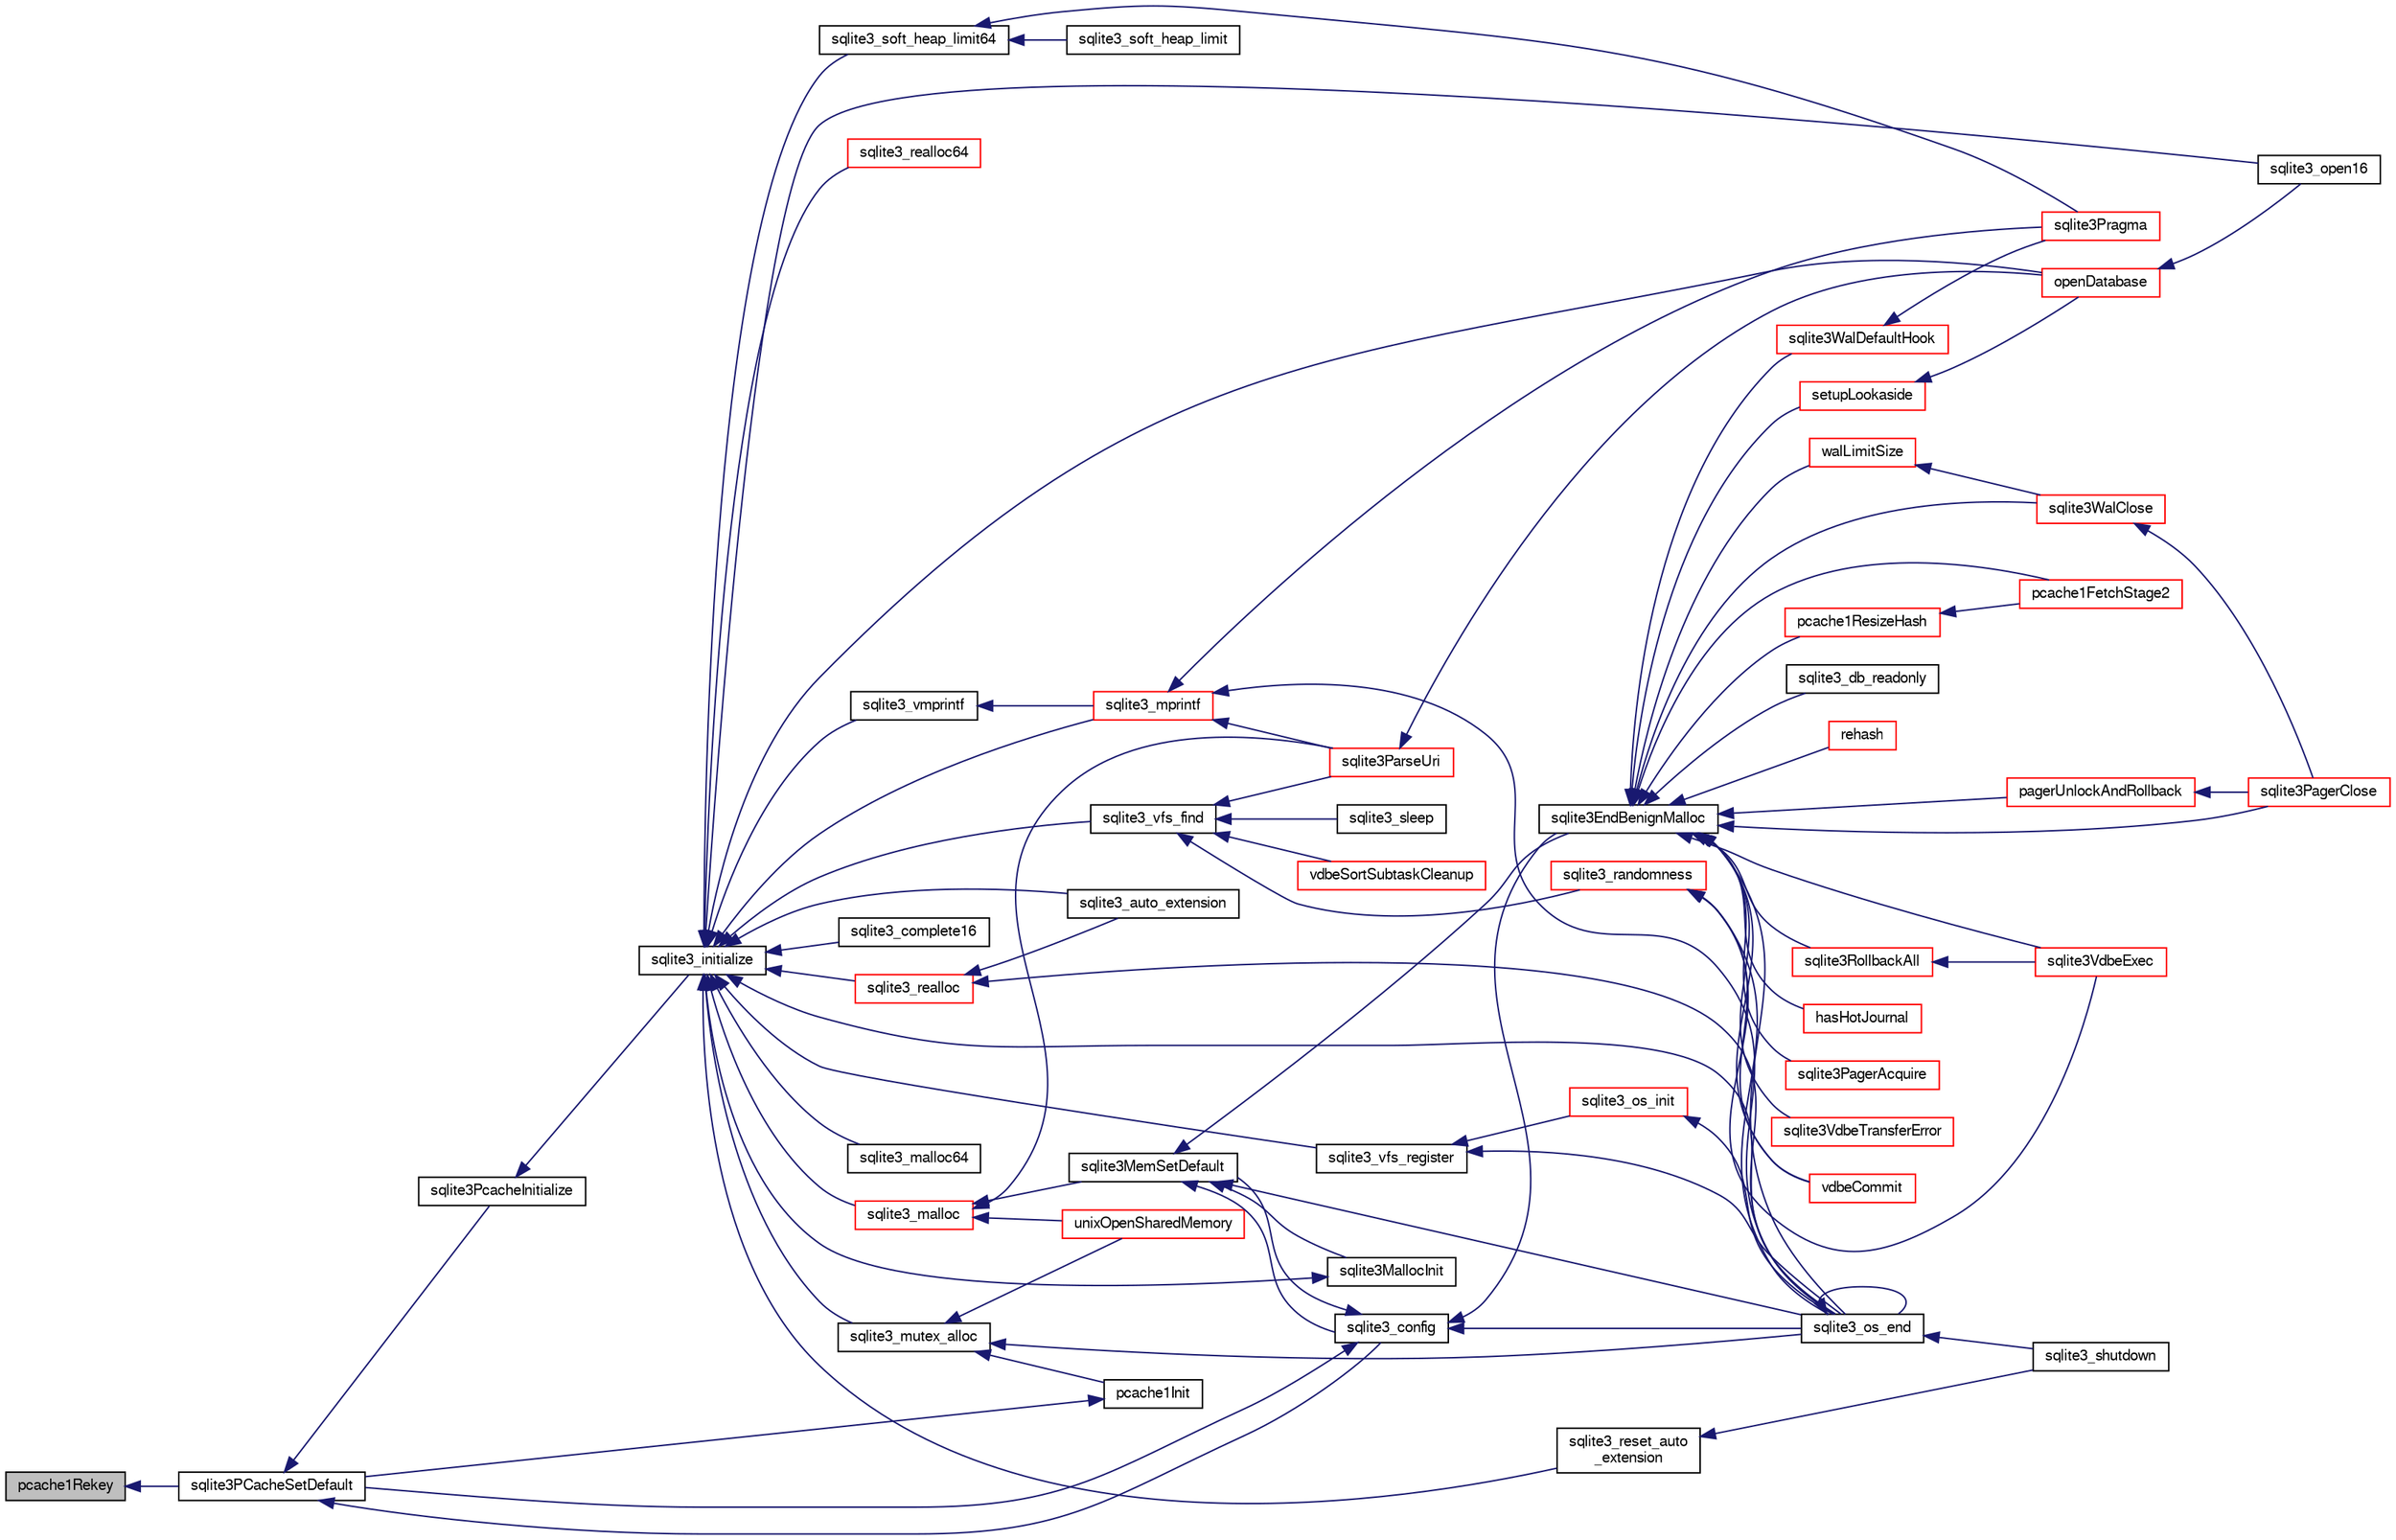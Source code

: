digraph "pcache1Rekey"
{
  edge [fontname="FreeSans",fontsize="10",labelfontname="FreeSans",labelfontsize="10"];
  node [fontname="FreeSans",fontsize="10",shape=record];
  rankdir="LR";
  Node229192 [label="pcache1Rekey",height=0.2,width=0.4,color="black", fillcolor="grey75", style="filled", fontcolor="black"];
  Node229192 -> Node229193 [dir="back",color="midnightblue",fontsize="10",style="solid",fontname="FreeSans"];
  Node229193 [label="sqlite3PCacheSetDefault",height=0.2,width=0.4,color="black", fillcolor="white", style="filled",URL="$sqlite3_8c.html#a91974afe7709a742451438556ee0c70c"];
  Node229193 -> Node229194 [dir="back",color="midnightblue",fontsize="10",style="solid",fontname="FreeSans"];
  Node229194 [label="sqlite3PcacheInitialize",height=0.2,width=0.4,color="black", fillcolor="white", style="filled",URL="$sqlite3_8c.html#a2902c61ddc88bea002c4d69fe4052b1f"];
  Node229194 -> Node229195 [dir="back",color="midnightblue",fontsize="10",style="solid",fontname="FreeSans"];
  Node229195 [label="sqlite3_initialize",height=0.2,width=0.4,color="black", fillcolor="white", style="filled",URL="$sqlite3_8h.html#ab0c0ee2d5d4cf8b28e9572296a8861df"];
  Node229195 -> Node229196 [dir="back",color="midnightblue",fontsize="10",style="solid",fontname="FreeSans"];
  Node229196 [label="sqlite3_vfs_find",height=0.2,width=0.4,color="black", fillcolor="white", style="filled",URL="$sqlite3_8h.html#ac201a26de3dfa1d6deb8069eb8d95627"];
  Node229196 -> Node229197 [dir="back",color="midnightblue",fontsize="10",style="solid",fontname="FreeSans"];
  Node229197 [label="sqlite3_randomness",height=0.2,width=0.4,color="red", fillcolor="white", style="filled",URL="$sqlite3_8h.html#aa452ad88657d4606e137b09c4e9315c7"];
  Node229197 -> Node229202 [dir="back",color="midnightblue",fontsize="10",style="solid",fontname="FreeSans"];
  Node229202 [label="sqlite3_os_end",height=0.2,width=0.4,color="black", fillcolor="white", style="filled",URL="$sqlite3_8h.html#a2288c95881ecca13d994e42b6a958906"];
  Node229202 -> Node229202 [dir="back",color="midnightblue",fontsize="10",style="solid",fontname="FreeSans"];
  Node229202 -> Node229203 [dir="back",color="midnightblue",fontsize="10",style="solid",fontname="FreeSans"];
  Node229203 [label="sqlite3_shutdown",height=0.2,width=0.4,color="black", fillcolor="white", style="filled",URL="$sqlite3_8h.html#aeaf9947fe863ba3d3aca061475e3af2e"];
  Node229197 -> Node229480 [dir="back",color="midnightblue",fontsize="10",style="solid",fontname="FreeSans"];
  Node229480 [label="vdbeCommit",height=0.2,width=0.4,color="red", fillcolor="white", style="filled",URL="$sqlite3_8c.html#a5d7f1e0625451b987728f600cfe1b92d"];
  Node229197 -> Node229211 [dir="back",color="midnightblue",fontsize="10",style="solid",fontname="FreeSans"];
  Node229211 [label="sqlite3VdbeExec",height=0.2,width=0.4,color="red", fillcolor="white", style="filled",URL="$sqlite3_8c.html#a8ce40a614bdc56719c4d642b1e4dfb21"];
  Node229196 -> Node229601 [dir="back",color="midnightblue",fontsize="10",style="solid",fontname="FreeSans"];
  Node229601 [label="vdbeSortSubtaskCleanup",height=0.2,width=0.4,color="red", fillcolor="white", style="filled",URL="$sqlite3_8c.html#abc8ce4c3ef58cc10f5b27642aab32b30"];
  Node229196 -> Node229604 [dir="back",color="midnightblue",fontsize="10",style="solid",fontname="FreeSans"];
  Node229604 [label="sqlite3ParseUri",height=0.2,width=0.4,color="red", fillcolor="white", style="filled",URL="$sqlite3_8c.html#aaa912f29a67460d8b2186c97056e8767"];
  Node229604 -> Node229446 [dir="back",color="midnightblue",fontsize="10",style="solid",fontname="FreeSans"];
  Node229446 [label="openDatabase",height=0.2,width=0.4,color="red", fillcolor="white", style="filled",URL="$sqlite3_8c.html#a6a9c3bc3a64234e863413f41db473758"];
  Node229446 -> Node229449 [dir="back",color="midnightblue",fontsize="10",style="solid",fontname="FreeSans"];
  Node229449 [label="sqlite3_open16",height=0.2,width=0.4,color="black", fillcolor="white", style="filled",URL="$sqlite3_8h.html#adbc401bb96713f32e553db32f6f3ca33"];
  Node229196 -> Node229605 [dir="back",color="midnightblue",fontsize="10",style="solid",fontname="FreeSans"];
  Node229605 [label="sqlite3_sleep",height=0.2,width=0.4,color="black", fillcolor="white", style="filled",URL="$sqlite3_8h.html#ad0c133ddbbecb6433f3c6ebef8966efa"];
  Node229195 -> Node229606 [dir="back",color="midnightblue",fontsize="10",style="solid",fontname="FreeSans"];
  Node229606 [label="sqlite3_vfs_register",height=0.2,width=0.4,color="black", fillcolor="white", style="filled",URL="$sqlite3_8h.html#a7184b289ccd4c4c7200589137d88c4ae"];
  Node229606 -> Node229607 [dir="back",color="midnightblue",fontsize="10",style="solid",fontname="FreeSans"];
  Node229607 [label="sqlite3_os_init",height=0.2,width=0.4,color="red", fillcolor="white", style="filled",URL="$sqlite3_8h.html#acebc2290d00a32d3afe2361f2979038b"];
  Node229607 -> Node229202 [dir="back",color="midnightblue",fontsize="10",style="solid",fontname="FreeSans"];
  Node229606 -> Node229202 [dir="back",color="midnightblue",fontsize="10",style="solid",fontname="FreeSans"];
  Node229195 -> Node229609 [dir="back",color="midnightblue",fontsize="10",style="solid",fontname="FreeSans"];
  Node229609 [label="sqlite3_mutex_alloc",height=0.2,width=0.4,color="black", fillcolor="white", style="filled",URL="$sqlite3_8h.html#aa3f89418cd18e99596435c958b29b650"];
  Node229609 -> Node229610 [dir="back",color="midnightblue",fontsize="10",style="solid",fontname="FreeSans"];
  Node229610 [label="unixOpenSharedMemory",height=0.2,width=0.4,color="red", fillcolor="white", style="filled",URL="$sqlite3_8c.html#a30775afa2e08ca6ddc7853326afed7c7"];
  Node229609 -> Node229202 [dir="back",color="midnightblue",fontsize="10",style="solid",fontname="FreeSans"];
  Node229609 -> Node229612 [dir="back",color="midnightblue",fontsize="10",style="solid",fontname="FreeSans"];
  Node229612 [label="pcache1Init",height=0.2,width=0.4,color="black", fillcolor="white", style="filled",URL="$sqlite3_8c.html#a05e9c1daf3dd812db1d769b69b20e069"];
  Node229612 -> Node229193 [dir="back",color="midnightblue",fontsize="10",style="solid",fontname="FreeSans"];
  Node229195 -> Node229613 [dir="back",color="midnightblue",fontsize="10",style="solid",fontname="FreeSans"];
  Node229613 [label="sqlite3_soft_heap_limit64",height=0.2,width=0.4,color="black", fillcolor="white", style="filled",URL="$sqlite3_8h.html#ab37b3a4d1652e3acb2c43d1252e6b852"];
  Node229613 -> Node229614 [dir="back",color="midnightblue",fontsize="10",style="solid",fontname="FreeSans"];
  Node229614 [label="sqlite3_soft_heap_limit",height=0.2,width=0.4,color="black", fillcolor="white", style="filled",URL="$sqlite3_8h.html#a18c3472581de3072201723e798524fdc"];
  Node229613 -> Node229289 [dir="back",color="midnightblue",fontsize="10",style="solid",fontname="FreeSans"];
  Node229289 [label="sqlite3Pragma",height=0.2,width=0.4,color="red", fillcolor="white", style="filled",URL="$sqlite3_8c.html#a111391370f58f8e6a6eca51fd34d62ed"];
  Node229195 -> Node229615 [dir="back",color="midnightblue",fontsize="10",style="solid",fontname="FreeSans"];
  Node229615 [label="sqlite3_malloc",height=0.2,width=0.4,color="red", fillcolor="white", style="filled",URL="$sqlite3_8h.html#a510e31845345737f17d86ce0b2328356"];
  Node229615 -> Node229616 [dir="back",color="midnightblue",fontsize="10",style="solid",fontname="FreeSans"];
  Node229616 [label="sqlite3MemSetDefault",height=0.2,width=0.4,color="black", fillcolor="white", style="filled",URL="$sqlite3_8c.html#a162fbfd727e92c5f8f72625b5ff62549"];
  Node229616 -> Node229617 [dir="back",color="midnightblue",fontsize="10",style="solid",fontname="FreeSans"];
  Node229617 [label="sqlite3EndBenignMalloc",height=0.2,width=0.4,color="black", fillcolor="white", style="filled",URL="$sqlite3_8c.html#a4582127cc64d483dc66c7acf9d8d8fbb"];
  Node229617 -> Node229618 [dir="back",color="midnightblue",fontsize="10",style="solid",fontname="FreeSans"];
  Node229618 [label="rehash",height=0.2,width=0.4,color="red", fillcolor="white", style="filled",URL="$sqlite3_8c.html#a4851529638f6c7af16239ee6e2dcc628"];
  Node229617 -> Node229202 [dir="back",color="midnightblue",fontsize="10",style="solid",fontname="FreeSans"];
  Node229617 -> Node229667 [dir="back",color="midnightblue",fontsize="10",style="solid",fontname="FreeSans"];
  Node229667 [label="pcache1ResizeHash",height=0.2,width=0.4,color="red", fillcolor="white", style="filled",URL="$sqlite3_8c.html#a7795922581c79a689c6e954dad69c037"];
  Node229667 -> Node229669 [dir="back",color="midnightblue",fontsize="10",style="solid",fontname="FreeSans"];
  Node229669 [label="pcache1FetchStage2",height=0.2,width=0.4,color="red", fillcolor="white", style="filled",URL="$sqlite3_8c.html#a30a4ee80ec88f9eb4ade1424d99585b5"];
  Node229617 -> Node229669 [dir="back",color="midnightblue",fontsize="10",style="solid",fontname="FreeSans"];
  Node229617 -> Node229551 [dir="back",color="midnightblue",fontsize="10",style="solid",fontname="FreeSans"];
  Node229551 [label="pagerUnlockAndRollback",height=0.2,width=0.4,color="red", fillcolor="white", style="filled",URL="$sqlite3_8c.html#a02d96b7bf62c3b13ba905d168914518c"];
  Node229551 -> Node229552 [dir="back",color="midnightblue",fontsize="10",style="solid",fontname="FreeSans"];
  Node229552 [label="sqlite3PagerClose",height=0.2,width=0.4,color="red", fillcolor="white", style="filled",URL="$sqlite3_8c.html#af94b1f96b60689fd09422cce2c85f53f"];
  Node229617 -> Node229552 [dir="back",color="midnightblue",fontsize="10",style="solid",fontname="FreeSans"];
  Node229617 -> Node229671 [dir="back",color="midnightblue",fontsize="10",style="solid",fontname="FreeSans"];
  Node229671 [label="hasHotJournal",height=0.2,width=0.4,color="red", fillcolor="white", style="filled",URL="$sqlite3_8c.html#a875dc699b7a0e8ab6ba19170e5096d5e"];
  Node229617 -> Node229554 [dir="back",color="midnightblue",fontsize="10",style="solid",fontname="FreeSans"];
  Node229554 [label="sqlite3PagerAcquire",height=0.2,width=0.4,color="red", fillcolor="white", style="filled",URL="$sqlite3_8c.html#a22a53daafd2bd778cda390312651f994"];
  Node229617 -> Node229672 [dir="back",color="midnightblue",fontsize="10",style="solid",fontname="FreeSans"];
  Node229672 [label="walLimitSize",height=0.2,width=0.4,color="red", fillcolor="white", style="filled",URL="$sqlite3_8c.html#a7d814227c8fb4a3441c42e9f2fdade3b"];
  Node229672 -> Node229673 [dir="back",color="midnightblue",fontsize="10",style="solid",fontname="FreeSans"];
  Node229673 [label="sqlite3WalClose",height=0.2,width=0.4,color="red", fillcolor="white", style="filled",URL="$sqlite3_8c.html#abfd7d36ec6ea41ecb2717dd4c6b0571e"];
  Node229673 -> Node229552 [dir="back",color="midnightblue",fontsize="10",style="solid",fontname="FreeSans"];
  Node229617 -> Node229673 [dir="back",color="midnightblue",fontsize="10",style="solid",fontname="FreeSans"];
  Node229617 -> Node229480 [dir="back",color="midnightblue",fontsize="10",style="solid",fontname="FreeSans"];
  Node229617 -> Node229675 [dir="back",color="midnightblue",fontsize="10",style="solid",fontname="FreeSans"];
  Node229675 [label="sqlite3VdbeTransferError",height=0.2,width=0.4,color="red", fillcolor="white", style="filled",URL="$sqlite3_8c.html#aaf4a567b51602bb6d7bb150e6c72de69"];
  Node229617 -> Node229211 [dir="back",color="midnightblue",fontsize="10",style="solid",fontname="FreeSans"];
  Node229617 -> Node229676 [dir="back",color="midnightblue",fontsize="10",style="solid",fontname="FreeSans"];
  Node229676 [label="setupLookaside",height=0.2,width=0.4,color="red", fillcolor="white", style="filled",URL="$sqlite3_8c.html#a83e30e8059c0e1a0537a569a91ce81e5"];
  Node229676 -> Node229446 [dir="back",color="midnightblue",fontsize="10",style="solid",fontname="FreeSans"];
  Node229617 -> Node229429 [dir="back",color="midnightblue",fontsize="10",style="solid",fontname="FreeSans"];
  Node229429 [label="sqlite3RollbackAll",height=0.2,width=0.4,color="red", fillcolor="white", style="filled",URL="$sqlite3_8c.html#ad902dd388d73208539f557962e3fe6bb"];
  Node229429 -> Node229211 [dir="back",color="midnightblue",fontsize="10",style="solid",fontname="FreeSans"];
  Node229617 -> Node229678 [dir="back",color="midnightblue",fontsize="10",style="solid",fontname="FreeSans"];
  Node229678 [label="sqlite3WalDefaultHook",height=0.2,width=0.4,color="red", fillcolor="white", style="filled",URL="$sqlite3_8c.html#a4a9ed7c3fcab46b3d82eb79ede8c4f77"];
  Node229678 -> Node229289 [dir="back",color="midnightblue",fontsize="10",style="solid",fontname="FreeSans"];
  Node229617 -> Node229680 [dir="back",color="midnightblue",fontsize="10",style="solid",fontname="FreeSans"];
  Node229680 [label="sqlite3_db_readonly",height=0.2,width=0.4,color="black", fillcolor="white", style="filled",URL="$sqlite3_8h.html#a96c378e7022e7a8a375e23f7fc662cdd"];
  Node229616 -> Node229681 [dir="back",color="midnightblue",fontsize="10",style="solid",fontname="FreeSans"];
  Node229681 [label="sqlite3MallocInit",height=0.2,width=0.4,color="black", fillcolor="white", style="filled",URL="$sqlite3_8c.html#a9e06f9e7cad0d83ce80ab493c9533552"];
  Node229681 -> Node229195 [dir="back",color="midnightblue",fontsize="10",style="solid",fontname="FreeSans"];
  Node229616 -> Node229202 [dir="back",color="midnightblue",fontsize="10",style="solid",fontname="FreeSans"];
  Node229616 -> Node229682 [dir="back",color="midnightblue",fontsize="10",style="solid",fontname="FreeSans"];
  Node229682 [label="sqlite3_config",height=0.2,width=0.4,color="black", fillcolor="white", style="filled",URL="$sqlite3_8h.html#a74ad420b6f26bc06a04ff6ecec8a8c91"];
  Node229682 -> Node229617 [dir="back",color="midnightblue",fontsize="10",style="solid",fontname="FreeSans"];
  Node229682 -> Node229616 [dir="back",color="midnightblue",fontsize="10",style="solid",fontname="FreeSans"];
  Node229682 -> Node229202 [dir="back",color="midnightblue",fontsize="10",style="solid",fontname="FreeSans"];
  Node229682 -> Node229193 [dir="back",color="midnightblue",fontsize="10",style="solid",fontname="FreeSans"];
  Node229615 -> Node229610 [dir="back",color="midnightblue",fontsize="10",style="solid",fontname="FreeSans"];
  Node229615 -> Node229604 [dir="back",color="midnightblue",fontsize="10",style="solid",fontname="FreeSans"];
  Node229195 -> Node229950 [dir="back",color="midnightblue",fontsize="10",style="solid",fontname="FreeSans"];
  Node229950 [label="sqlite3_malloc64",height=0.2,width=0.4,color="black", fillcolor="white", style="filled",URL="$sqlite3_8h.html#a12b7ee85e539ea28c130c5c75b96a82a"];
  Node229195 -> Node229951 [dir="back",color="midnightblue",fontsize="10",style="solid",fontname="FreeSans"];
  Node229951 [label="sqlite3_realloc",height=0.2,width=0.4,color="red", fillcolor="white", style="filled",URL="$sqlite3_8h.html#a627f0eeface58024ef47403d8cc76b35"];
  Node229951 -> Node229202 [dir="back",color="midnightblue",fontsize="10",style="solid",fontname="FreeSans"];
  Node229951 -> Node229967 [dir="back",color="midnightblue",fontsize="10",style="solid",fontname="FreeSans"];
  Node229967 [label="sqlite3_auto_extension",height=0.2,width=0.4,color="black", fillcolor="white", style="filled",URL="$sqlite3_8h.html#a85a95b45e94f6bcd52aa39b6acdb36d7"];
  Node229195 -> Node229969 [dir="back",color="midnightblue",fontsize="10",style="solid",fontname="FreeSans"];
  Node229969 [label="sqlite3_realloc64",height=0.2,width=0.4,color="red", fillcolor="white", style="filled",URL="$sqlite3_8h.html#afe88c85e9f864a3fd92941cad197245d"];
  Node229195 -> Node229757 [dir="back",color="midnightblue",fontsize="10",style="solid",fontname="FreeSans"];
  Node229757 [label="sqlite3_vmprintf",height=0.2,width=0.4,color="black", fillcolor="white", style="filled",URL="$sqlite3_8h.html#ac240de67ddf003828f16a6d9dd3fa3ca"];
  Node229757 -> Node229758 [dir="back",color="midnightblue",fontsize="10",style="solid",fontname="FreeSans"];
  Node229758 [label="sqlite3_mprintf",height=0.2,width=0.4,color="red", fillcolor="white", style="filled",URL="$sqlite3_8h.html#a9533933e57f7ccbb48c32041ce3a8862"];
  Node229758 -> Node229202 [dir="back",color="midnightblue",fontsize="10",style="solid",fontname="FreeSans"];
  Node229758 -> Node229289 [dir="back",color="midnightblue",fontsize="10",style="solid",fontname="FreeSans"];
  Node229758 -> Node229604 [dir="back",color="midnightblue",fontsize="10",style="solid",fontname="FreeSans"];
  Node229195 -> Node229758 [dir="back",color="midnightblue",fontsize="10",style="solid",fontname="FreeSans"];
  Node229195 -> Node229202 [dir="back",color="midnightblue",fontsize="10",style="solid",fontname="FreeSans"];
  Node229195 -> Node229967 [dir="back",color="midnightblue",fontsize="10",style="solid",fontname="FreeSans"];
  Node229195 -> Node230069 [dir="back",color="midnightblue",fontsize="10",style="solid",fontname="FreeSans"];
  Node230069 [label="sqlite3_reset_auto\l_extension",height=0.2,width=0.4,color="black", fillcolor="white", style="filled",URL="$sqlite3_8h.html#ac33f4064ae6690cada7bdc89e8153ffc"];
  Node230069 -> Node229203 [dir="back",color="midnightblue",fontsize="10",style="solid",fontname="FreeSans"];
  Node229195 -> Node229934 [dir="back",color="midnightblue",fontsize="10",style="solid",fontname="FreeSans"];
  Node229934 [label="sqlite3_complete16",height=0.2,width=0.4,color="black", fillcolor="white", style="filled",URL="$sqlite3_8h.html#a3260341c2ef82787acca48414a1d03a1"];
  Node229195 -> Node229446 [dir="back",color="midnightblue",fontsize="10",style="solid",fontname="FreeSans"];
  Node229195 -> Node229449 [dir="back",color="midnightblue",fontsize="10",style="solid",fontname="FreeSans"];
  Node229193 -> Node229682 [dir="back",color="midnightblue",fontsize="10",style="solid",fontname="FreeSans"];
}
